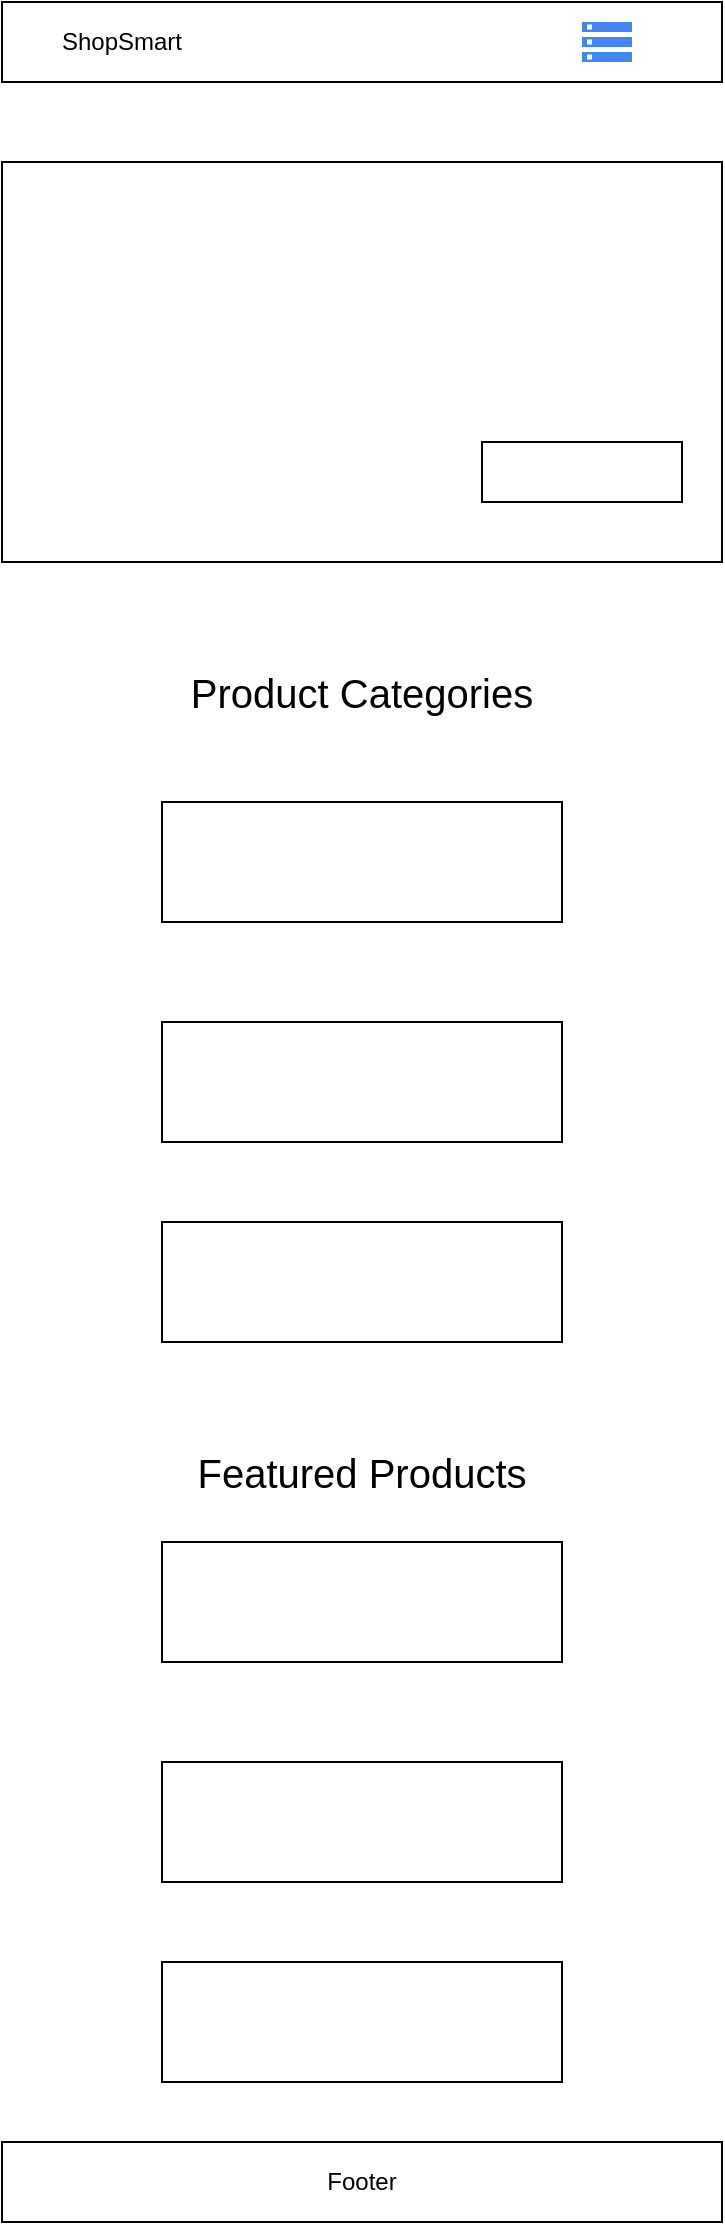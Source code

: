 <mxfile version="28.0.7">
  <diagram name="Page-1" id="9wNEvhlqgGfSXld-s768">
    <mxGraphModel dx="1042" dy="596" grid="1" gridSize="10" guides="1" tooltips="1" connect="1" arrows="1" fold="1" page="1" pageScale="1" pageWidth="850" pageHeight="1100" math="0" shadow="0">
      <root>
        <mxCell id="0" />
        <mxCell id="1" parent="0" />
        <mxCell id="vS6DwsHi1QsSr6udYIfc-1" value="" style="rounded=0;whiteSpace=wrap;html=1;" vertex="1" parent="1">
          <mxGeometry x="240" width="360" height="40" as="geometry" />
        </mxCell>
        <mxCell id="vS6DwsHi1QsSr6udYIfc-4" value="ShopSmart" style="text;html=1;align=center;verticalAlign=middle;whiteSpace=wrap;rounded=0;" vertex="1" parent="1">
          <mxGeometry x="270" y="5" width="60" height="30" as="geometry" />
        </mxCell>
        <mxCell id="vS6DwsHi1QsSr6udYIfc-5" value="" style="editableCssRules=.*;html=1;shape=image;verticalLabelPosition=bottom;labelBackgroundColor=#ffffff;verticalAlign=top;aspect=fixed;imageAspect=0;image=data:image/svg+xml,PHN2ZyB4bWxucz0iaHR0cDovL3d3dy53My5vcmcvMjAwMC9zdmciIHhtbG5zOnY9Imh0dHBzOi8vdmVjdGEuaW8vbmFubyIgd2lkdGg9IjIwIiBoZWlnaHQ9IjE2IiB2aWV3Qm94PSIwIDAgMjAgMTYiPiYjeGE7CTxzdHlsZSB0eXBlPSJ0ZXh0L2NzcyI+JiN4YTsJLnN0MHtmaWxsOiM0Mjg1ZjQ7fSYjeGE7CTwvc3R5bGU+JiN4YTsJPHBhdGggY2xhc3M9InN0MCIgZD0iTTAgMTZoMjB2LTRIMHptMi0zaDJ2Mkgyek0wIDB2NGgyMFYwem00IDNIMlYxaDJ6bS00IDdoMjBWNkgwem0yLTNoMnYySDJ6Ii8+JiN4YTs8L3N2Zz4=;" vertex="1" parent="1">
          <mxGeometry x="530" y="10" width="25" height="20" as="geometry" />
        </mxCell>
        <mxCell id="vS6DwsHi1QsSr6udYIfc-6" value="" style="rounded=0;whiteSpace=wrap;html=1;" vertex="1" parent="1">
          <mxGeometry x="240" y="80" width="360" height="200" as="geometry" />
        </mxCell>
        <mxCell id="vS6DwsHi1QsSr6udYIfc-8" value="" style="rounded=0;whiteSpace=wrap;html=1;" vertex="1" parent="1">
          <mxGeometry x="480" y="220" width="100" height="30" as="geometry" />
        </mxCell>
        <mxCell id="vS6DwsHi1QsSr6udYIfc-9" value="Product Categories" style="text;html=1;align=center;verticalAlign=middle;whiteSpace=wrap;rounded=0;fontSize=20;" vertex="1" parent="1">
          <mxGeometry x="320" y="330" width="200" height="30" as="geometry" />
        </mxCell>
        <mxCell id="vS6DwsHi1QsSr6udYIfc-13" value="" style="rounded=0;whiteSpace=wrap;html=1;" vertex="1" parent="1">
          <mxGeometry x="320" y="400" width="200" height="60" as="geometry" />
        </mxCell>
        <mxCell id="vS6DwsHi1QsSr6udYIfc-14" value="" style="rounded=0;whiteSpace=wrap;html=1;" vertex="1" parent="1">
          <mxGeometry x="320" y="510" width="200" height="60" as="geometry" />
        </mxCell>
        <mxCell id="vS6DwsHi1QsSr6udYIfc-15" value="" style="rounded=0;whiteSpace=wrap;html=1;" vertex="1" parent="1">
          <mxGeometry x="320" y="610" width="200" height="60" as="geometry" />
        </mxCell>
        <mxCell id="vS6DwsHi1QsSr6udYIfc-16" value="Featured Products" style="text;html=1;align=center;verticalAlign=middle;whiteSpace=wrap;rounded=0;fontSize=20;" vertex="1" parent="1">
          <mxGeometry x="320" y="720" width="200" height="30" as="geometry" />
        </mxCell>
        <mxCell id="vS6DwsHi1QsSr6udYIfc-17" value="" style="rounded=0;whiteSpace=wrap;html=1;" vertex="1" parent="1">
          <mxGeometry x="320" y="770" width="200" height="60" as="geometry" />
        </mxCell>
        <mxCell id="vS6DwsHi1QsSr6udYIfc-18" value="" style="rounded=0;whiteSpace=wrap;html=1;" vertex="1" parent="1">
          <mxGeometry x="320" y="880" width="200" height="60" as="geometry" />
        </mxCell>
        <mxCell id="vS6DwsHi1QsSr6udYIfc-19" value="" style="rounded=0;whiteSpace=wrap;html=1;" vertex="1" parent="1">
          <mxGeometry x="320" y="980" width="200" height="60" as="geometry" />
        </mxCell>
        <mxCell id="vS6DwsHi1QsSr6udYIfc-21" value="Footer" style="rounded=0;whiteSpace=wrap;html=1;" vertex="1" parent="1">
          <mxGeometry x="240" y="1070" width="360" height="40" as="geometry" />
        </mxCell>
      </root>
    </mxGraphModel>
  </diagram>
</mxfile>
